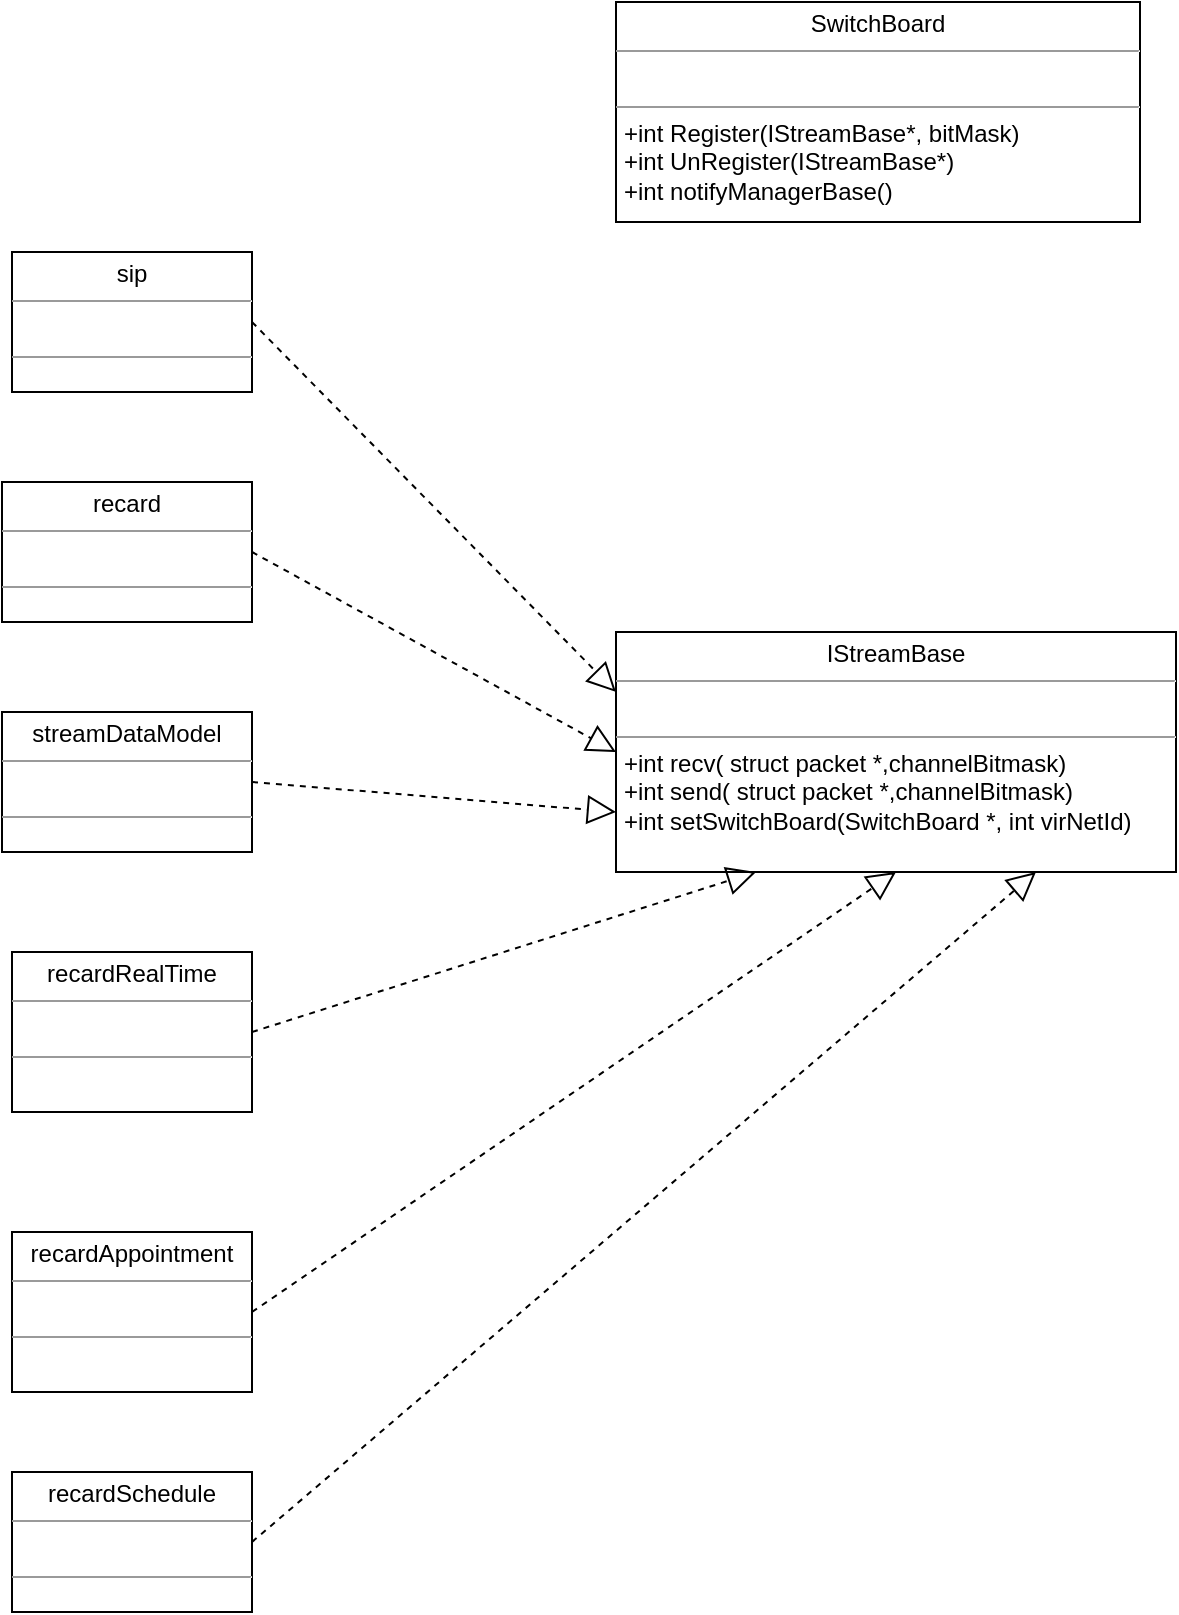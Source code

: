 <mxfile version="10.9.5" type="github"><diagram name="Page-1" id="c4acf3e9-155e-7222-9cf6-157b1a14988f"><mxGraphModel dx="1662" dy="747" grid="1" gridSize="10" guides="1" tooltips="1" connect="1" arrows="1" fold="1" page="1" pageScale="1" pageWidth="850" pageHeight="1100" background="#ffffff" math="0" shadow="0"><root><mxCell id="0"/><mxCell id="1" parent="0"/><mxCell id="OziMw-vRDMhJo8tHJkSu-1" value="&lt;p style=&quot;margin: 0px ; margin-top: 4px ; text-align: center&quot;&gt;&lt;span style=&quot;text-align: left&quot;&gt;recard&lt;/span&gt;&lt;br&gt;&lt;/p&gt;&lt;hr size=&quot;1&quot;&gt;&lt;p style=&quot;margin: 0px ; margin-left: 4px&quot;&gt;&lt;br&gt;&lt;/p&gt;&lt;hr size=&quot;1&quot;&gt;&lt;p style=&quot;margin: 0px ; margin-left: 4px&quot;&gt;&lt;br&gt;&lt;/p&gt;&lt;p style=&quot;margin: 0px 0px 0px 4px&quot;&gt;&lt;br&gt;&lt;/p&gt;" style="verticalAlign=top;align=left;overflow=fill;fontSize=12;fontFamily=Helvetica;html=1;rounded=0;shadow=0;comic=0;labelBackgroundColor=none;strokeColor=#000000;strokeWidth=1;fillColor=#ffffff;" vertex="1" parent="1"><mxGeometry x="155" y="315" width="125" height="70" as="geometry"/></mxCell><mxCell id="OziMw-vRDMhJo8tHJkSu-2" value="&lt;p style=&quot;margin: 0px ; margin-top: 4px ; text-align: center&quot;&gt;&lt;span style=&quot;text-align: left&quot;&gt;sip&lt;/span&gt;&lt;br&gt;&lt;/p&gt;&lt;hr size=&quot;1&quot;&gt;&lt;p style=&quot;margin: 0px 0px 0px 4px&quot;&gt;&lt;br&gt;&lt;/p&gt;&lt;hr size=&quot;1&quot;&gt;&lt;p style=&quot;margin: 0px 0px 0px 4px&quot;&gt;&lt;br&gt;&lt;/p&gt;&lt;p style=&quot;margin: 0px ; margin-left: 4px&quot;&gt;&lt;br&gt;&lt;/p&gt;" style="verticalAlign=top;align=left;overflow=fill;fontSize=12;fontFamily=Helvetica;html=1;rounded=0;shadow=0;comic=0;labelBackgroundColor=none;strokeColor=#000000;strokeWidth=1;fillColor=#ffffff;" vertex="1" parent="1"><mxGeometry x="160" y="200" width="120" height="70" as="geometry"/></mxCell><mxCell id="OziMw-vRDMhJo8tHJkSu-6" value="&lt;p style=&quot;margin: 4px 0px 0px ; text-align: center&quot;&gt;&lt;span style=&quot;text-align: left&quot;&gt;SwitchBoard&lt;/span&gt;&lt;br&gt;&lt;/p&gt;&lt;hr size=&quot;1&quot;&gt;&lt;p style=&quot;margin: 0px ; margin-left: 4px&quot;&gt;&lt;br&gt;&lt;/p&gt;&lt;hr size=&quot;1&quot;&gt;&lt;p style=&quot;margin: 0px ; margin-left: 4px&quot;&gt;+&lt;span&gt;int Register(I&lt;/span&gt;StreamBase&lt;span&gt;*, bitMask)&lt;/span&gt;&lt;/p&gt;&lt;p style=&quot;margin: 0px 0px 0px 4px&quot;&gt;+int UnRegister(IStreamBase*)&lt;/p&gt;&lt;p style=&quot;margin: 0px 0px 0px 4px&quot;&gt;+int notifyManagerBase()&lt;/p&gt;&lt;p style=&quot;margin: 0px ; margin-left: 4px&quot;&gt;&lt;br&gt;&lt;/p&gt;" style="verticalAlign=top;align=left;overflow=fill;fontSize=12;fontFamily=Helvetica;html=1;rounded=0;shadow=0;comic=0;labelBackgroundColor=none;strokeColor=#000000;strokeWidth=1;fillColor=#ffffff;" vertex="1" parent="1"><mxGeometry x="462" y="75" width="262" height="110" as="geometry"/></mxCell><mxCell id="OziMw-vRDMhJo8tHJkSu-9" value="&lt;p style=&quot;margin: 0px ; margin-top: 4px ; text-align: center&quot;&gt;&lt;span style=&quot;text-align: left&quot;&gt;recardRealTime&lt;/span&gt;&lt;br&gt;&lt;/p&gt;&lt;hr size=&quot;1&quot;&gt;&lt;p style=&quot;margin: 0px ; margin-left: 4px&quot;&gt;&lt;br&gt;&lt;/p&gt;&lt;hr size=&quot;1&quot;&gt;&lt;p style=&quot;margin: 0px ; margin-left: 4px&quot;&gt;&lt;br&gt;&lt;/p&gt;&lt;p style=&quot;margin: 0px 0px 0px 4px&quot;&gt;&lt;br&gt;&lt;/p&gt;" style="verticalAlign=top;align=left;overflow=fill;fontSize=12;fontFamily=Helvetica;html=1;rounded=0;shadow=0;comic=0;labelBackgroundColor=none;strokeColor=#000000;strokeWidth=1;fillColor=#ffffff;" vertex="1" parent="1"><mxGeometry x="160" y="550" width="120" height="80" as="geometry"/></mxCell><mxCell id="OziMw-vRDMhJo8tHJkSu-13" value="&lt;p style=&quot;margin: 0px ; margin-top: 4px ; text-align: center&quot;&gt;&lt;span style=&quot;text-align: left&quot;&gt;recardAppointment&lt;/span&gt;&lt;br&gt;&lt;/p&gt;&lt;hr size=&quot;1&quot;&gt;&lt;p style=&quot;margin: 0px ; margin-left: 4px&quot;&gt;&lt;br&gt;&lt;/p&gt;&lt;hr size=&quot;1&quot;&gt;&lt;p style=&quot;margin: 0px ; margin-left: 4px&quot;&gt;&lt;br&gt;&lt;/p&gt;&lt;p style=&quot;margin: 0px 0px 0px 4px&quot;&gt;&lt;br&gt;&lt;/p&gt;" style="verticalAlign=top;align=left;overflow=fill;fontSize=12;fontFamily=Helvetica;html=1;rounded=0;shadow=0;comic=0;labelBackgroundColor=none;strokeColor=#000000;strokeWidth=1;fillColor=#ffffff;" vertex="1" parent="1"><mxGeometry x="160" y="690" width="120" height="80" as="geometry"/></mxCell><mxCell id="OziMw-vRDMhJo8tHJkSu-14" value="&lt;p style=&quot;margin: 0px ; margin-top: 4px ; text-align: center&quot;&gt;&lt;span style=&quot;text-align: left&quot;&gt;recardSchedule&lt;/span&gt;&lt;br&gt;&lt;/p&gt;&lt;hr size=&quot;1&quot;&gt;&lt;p style=&quot;margin: 0px ; margin-left: 4px&quot;&gt;&lt;br&gt;&lt;/p&gt;&lt;hr size=&quot;1&quot;&gt;&lt;p style=&quot;margin: 0px ; margin-left: 4px&quot;&gt;&lt;br&gt;&lt;/p&gt;&lt;p style=&quot;margin: 0px 0px 0px 4px&quot;&gt;&lt;br&gt;&lt;/p&gt;" style="verticalAlign=top;align=left;overflow=fill;fontSize=12;fontFamily=Helvetica;html=1;rounded=0;shadow=0;comic=0;labelBackgroundColor=none;strokeColor=#000000;strokeWidth=1;fillColor=#ffffff;" vertex="1" parent="1"><mxGeometry x="160" y="810" width="120" height="70" as="geometry"/></mxCell><mxCell id="OziMw-vRDMhJo8tHJkSu-17" value="&lt;p style=&quot;margin: 0px ; margin-top: 4px ; text-align: center&quot;&gt;&lt;span style=&quot;text-align: left&quot;&gt;IStreamBase&lt;/span&gt;&lt;br&gt;&lt;/p&gt;&lt;hr size=&quot;1&quot;&gt;&lt;p style=&quot;margin: 0px ; margin-left: 4px&quot;&gt;&lt;br&gt;&lt;/p&gt;&lt;hr size=&quot;1&quot;&gt;&lt;p style=&quot;margin: 0px ; margin-left: 4px&quot;&gt;+&lt;span&gt;int recv( struct packet *,channelBitmask)&lt;/span&gt;&lt;/p&gt;&lt;p style=&quot;margin: 0px ; margin-left: 4px&quot;&gt;+int send( struct packet *,channelBitmask)&lt;br&gt;&lt;/p&gt;&lt;p style=&quot;margin: 0px ; margin-left: 4px&quot;&gt;+int setSwitchBoard(SwitchBoard&amp;nbsp;*, int virNetId)&lt;br&gt;&lt;/p&gt;" style="verticalAlign=top;align=left;overflow=fill;fontSize=12;fontFamily=Helvetica;html=1;rounded=0;shadow=0;comic=0;labelBackgroundColor=none;strokeColor=#000000;strokeWidth=1;fillColor=#ffffff;" vertex="1" parent="1"><mxGeometry x="462" y="390" width="280" height="120" as="geometry"/></mxCell><mxCell id="OziMw-vRDMhJo8tHJkSu-18" value="" style="endArrow=block;dashed=1;endFill=0;endSize=12;html=1;exitX=1;exitY=0.5;exitDx=0;exitDy=0;entryX=0;entryY=0.25;entryDx=0;entryDy=0;" edge="1" parent="1" source="OziMw-vRDMhJo8tHJkSu-2" target="OziMw-vRDMhJo8tHJkSu-17"><mxGeometry width="160" relative="1" as="geometry"><mxPoint x="330" y="210" as="sourcePoint"/><mxPoint x="390" y="255" as="targetPoint"/></mxGeometry></mxCell><mxCell id="OziMw-vRDMhJo8tHJkSu-19" value="" style="endArrow=block;dashed=1;endFill=0;endSize=12;html=1;exitX=1;exitY=0.5;exitDx=0;exitDy=0;entryX=0;entryY=0.5;entryDx=0;entryDy=0;" edge="1" parent="1" source="OziMw-vRDMhJo8tHJkSu-1" target="OziMw-vRDMhJo8tHJkSu-17"><mxGeometry width="160" relative="1" as="geometry"><mxPoint x="300" y="245" as="sourcePoint"/><mxPoint x="460" y="340" as="targetPoint"/></mxGeometry></mxCell><mxCell id="OziMw-vRDMhJo8tHJkSu-20" value="&lt;p style=&quot;margin: 0px ; margin-top: 4px ; text-align: center&quot;&gt;&lt;span style=&quot;text-align: left&quot;&gt;streamDataModel&lt;/span&gt;&lt;br&gt;&lt;/p&gt;&lt;hr size=&quot;1&quot;&gt;&lt;p style=&quot;margin: 0px ; margin-left: 4px&quot;&gt;&lt;br&gt;&lt;/p&gt;&lt;hr size=&quot;1&quot;&gt;&lt;p style=&quot;margin: 0px ; margin-left: 4px&quot;&gt;&lt;br&gt;&lt;/p&gt;" style="verticalAlign=top;align=left;overflow=fill;fontSize=12;fontFamily=Helvetica;html=1;rounded=0;shadow=0;comic=0;labelBackgroundColor=none;strokeColor=#000000;strokeWidth=1;fillColor=#ffffff;" vertex="1" parent="1"><mxGeometry x="155" y="430" width="125" height="70" as="geometry"/></mxCell><mxCell id="OziMw-vRDMhJo8tHJkSu-21" value="" style="endArrow=block;dashed=1;endFill=0;endSize=12;html=1;exitX=1;exitY=0.5;exitDx=0;exitDy=0;entryX=0;entryY=0.75;entryDx=0;entryDy=0;" edge="1" parent="1" source="OziMw-vRDMhJo8tHJkSu-20" target="OziMw-vRDMhJo8tHJkSu-17"><mxGeometry width="160" relative="1" as="geometry"><mxPoint x="290" y="360" as="sourcePoint"/><mxPoint x="472" y="358" as="targetPoint"/></mxGeometry></mxCell><mxCell id="OziMw-vRDMhJo8tHJkSu-24" value="" style="endArrow=block;dashed=1;endFill=0;endSize=12;html=1;exitX=1;exitY=0.5;exitDx=0;exitDy=0;entryX=0.25;entryY=1;entryDx=0;entryDy=0;" edge="1" parent="1" source="OziMw-vRDMhJo8tHJkSu-9" target="OziMw-vRDMhJo8tHJkSu-17"><mxGeometry width="160" relative="1" as="geometry"><mxPoint x="290" y="475" as="sourcePoint"/><mxPoint x="472" y="468" as="targetPoint"/></mxGeometry></mxCell><mxCell id="OziMw-vRDMhJo8tHJkSu-25" value="" style="endArrow=block;dashed=1;endFill=0;endSize=12;html=1;exitX=1;exitY=0.5;exitDx=0;exitDy=0;entryX=0.5;entryY=1;entryDx=0;entryDy=0;" edge="1" parent="1" source="OziMw-vRDMhJo8tHJkSu-13" target="OziMw-vRDMhJo8tHJkSu-17"><mxGeometry width="160" relative="1" as="geometry"><mxPoint x="285" y="605" as="sourcePoint"/><mxPoint x="542" y="490" as="targetPoint"/></mxGeometry></mxCell><mxCell id="OziMw-vRDMhJo8tHJkSu-26" value="" style="endArrow=block;dashed=1;endFill=0;endSize=12;html=1;exitX=1;exitY=0.5;exitDx=0;exitDy=0;entryX=0.75;entryY=1;entryDx=0;entryDy=0;" edge="1" parent="1" source="OziMw-vRDMhJo8tHJkSu-14" target="OziMw-vRDMhJo8tHJkSu-17"><mxGeometry width="160" relative="1" as="geometry"><mxPoint x="295" y="745" as="sourcePoint"/><mxPoint x="612" y="490" as="targetPoint"/></mxGeometry></mxCell></root></mxGraphModel></diagram></mxfile>